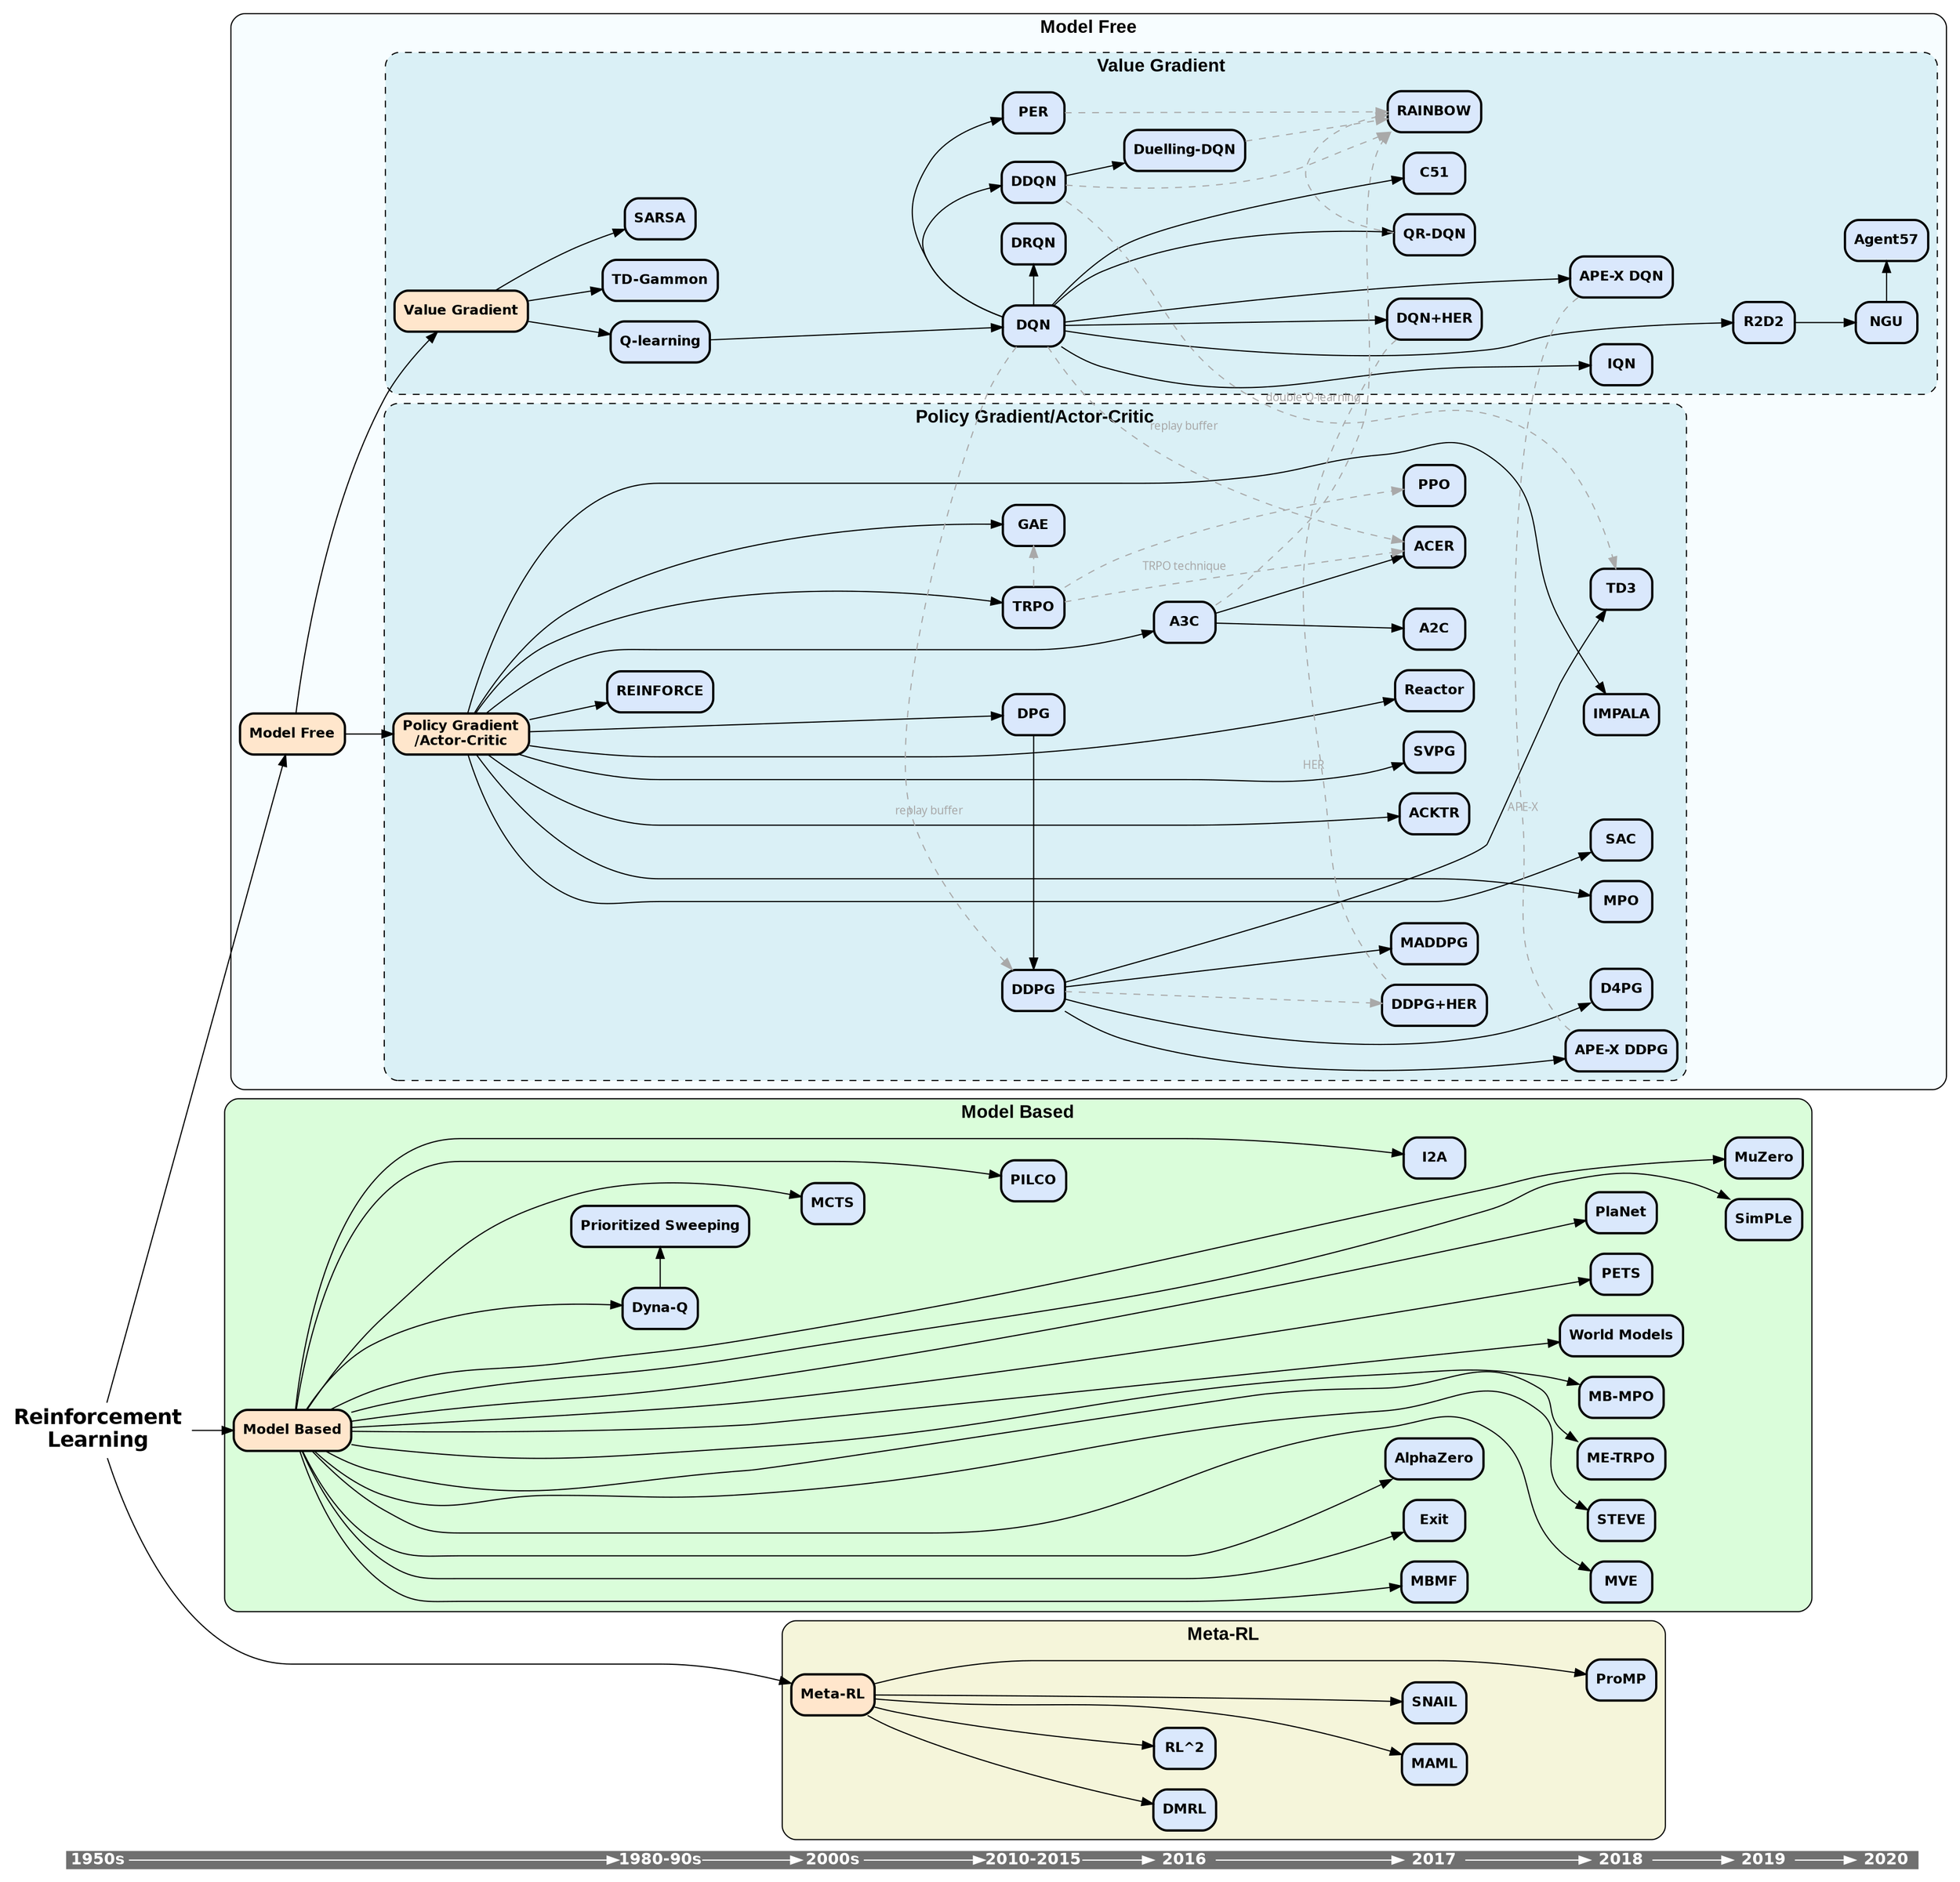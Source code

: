 digraph {
	compound=true
	rankdir=LR
	newrank=true
	subgraph clusterTimeline {
		shape=box
		style="bold,filled"
		fillcolor="#707070"
		color="#707070"
		margin=0
		pad=0
		"1950s" [fontcolor=white fontname="helvetica-bold" fontsize=14 group=timeline height=0.2 margin=0 pad=0 shape=plaintext]
		"1980-90s" [fontcolor=white fontname="helvetica-bold" fontsize=14 group=timeline height=0.2 margin=0 pad=0 shape=plaintext]
		"2000s" [fontcolor=white fontname="helvetica-bold" fontsize=14 group=timeline height=0.2 margin=0 pad=0 shape=plaintext]
		"2010-2015" [fontcolor=white fontname="helvetica-bold" fontsize=14 group=timeline height=0.2 margin=0 pad=0 shape=plaintext]
		2016 [fontcolor=white fontname="helvetica-bold" fontsize=14 group=timeline height=0.2 margin=0 pad=0 shape=plaintext]
		2017 [fontcolor=white fontname="helvetica-bold" fontsize=14 group=timeline height=0.2 margin=0 pad=0 shape=plaintext]
		2018 [fontcolor=white fontname="helvetica-bold" fontsize=14 group=timeline height=0.2 margin=0 pad=0 shape=plaintext]
		2019 [fontcolor=white fontname="helvetica-bold" fontsize=14 group=timeline height=0.2 margin=0 pad=0 shape=plaintext]
		2020 [fontcolor=white fontname="helvetica-bold" fontsize=14 group=timeline height=0.2 margin=0 pad=0 shape=plaintext]
		"1950s" -> "1980-90s" [color=white]
		"1980-90s" -> "2000s" [color=white]
		"2000s" -> "2010-2015" [color=white]
		"2010-2015" -> 2016 [color=white]
		2016 -> 2017 [color=white]
		2017 -> 2018 [color=white]
		2018 -> 2019 [color=white]
		2019 -> 2020 [color=white]
	}
	"Reinforcement\nLearning" [label="Reinforcement\nLearning" URL="https://github.com/bennylp/RL-Taxonomy#ReinforcementLearning" fillcolor="#dae8fc" fontname="helvetica-bold" fontsize=18 shape=plaintext style="" tooltip="Reinforcement learning (RL) is an area of machine learning concerned with how
software agents ought to take actions in an environment in order to maximize
the notion of cumulative reward [from Wikipedia]

"]
	"Model Free" -> "Value Gradient" [fontcolor=black fontname="sans-serif" fontsize=10]
	"Model Free" -> "Policy Gradient\n/Actor-Critic" [fontcolor=black fontname="sans-serif" fontsize=10]
	DQN -> DDPG [label="replay buffer" color=darkgray constraint=false fontcolor=darkgray fontname="sans-serif" fontsize=10 style=dashed]
	DQN -> ACER [label="replay buffer" color=darkgray fontcolor=darkgray fontname="sans-serif" fontsize=10 style=dashed]
	DDQN -> TD3 [label="double Q-learning" color=darkgray fontcolor=darkgray fontname="sans-serif" fontsize=10 style=dashed]
	"DQN+HER" -> "DDPG+HER" [label=HER arrowhead=none color=darkgray constraint=false fontcolor=darkgray fontname="sans-serif" fontsize=10 style=dashed]
	"APE-X DQN" -> "APE-X DDPG" [label="APE-X" arrowhead=none color=darkgray constraint=false fontcolor=darkgray fontname="sans-serif" fontsize=10 style=dashed]
	A3C -> RAINBOW [color=darkgray constraing=false fontcolor=darkgray fontname="sans-serif" fontsize=10 style=dashed]
	subgraph "clusterModel Free" {
		label="Model Free"
		color=black
		fontname="arial black"
		fontsize=16
		fillcolor="#f7fdff" style="rounded,filled"
		"Model Free" [label="Model Free" URL="https://github.com/bennylp/RL-Taxonomy#ModelFree" fillcolor="#ffe6cc" fontname="helvetica-bold" fontsize=12 shape=box style="rounded,bold,filled" tooltip="In model free reinforcement learning, the agent directly tries to predict the
value/policy without having or trying to model the environment

" weight=10]
		subgraph "clusterValue Gradient" {
			label="Value Gradient"
			color=black
			fontname="arial black"
			fontsize=16
			fillcolor="#daf0f6" style="rounded,dashed,filled"
			"Value Gradient" [label="Value Gradient" URL="https://github.com/bennylp/RL-Taxonomy#ValueGradient" fillcolor="#ffe6cc" fontname="helvetica-bold" fontsize=12 shape=box style="rounded,bold,filled" tooltip="The algorithm is learning the value function of each state or state-action.
The policy is implicit, usually by just selecting the best value

"]
			"Value Gradient" -> SARSA [fontcolor=black fontname="sans-serif" fontsize=10 style=solid]
			"Value Gradient" -> "Q-learning" [fontcolor=black fontname="sans-serif" fontsize=10 style=solid]
			"Value Gradient" -> "TD-Gammon" [fontcolor=black fontname="sans-serif" fontsize=10 style=solid]
			SARSA [label=SARSA URL="https://github.com/bennylp/RL-Taxonomy#SARSA" fillcolor="#dae8fc" fontname="helvetica-bold" fontsize=12 shape=box style="rounded,bold,filled" tooltip="SARSA (State-Action-Reward-State-Action) is an on-policy TD control method

(1994)"]
			"Q-learning" [label="Q-learning" URL="https://github.com/bennylp/RL-Taxonomy#Qlearning" fillcolor="#dae8fc" fontname="helvetica-bold" fontsize=12 shape=box style="rounded,bold,filled" tooltip="Q-learning an off-policy TD control method. Unlike SARSA, it doesn't follow
the policy to find the next action but rather chooses most optimal action in a
greedy fashion

(1989)"]
			"Q-learning" -> DQN [fontcolor=black fontname="sans-serif" fontsize=10]
			"TD-Gammon" [label="TD-Gammon" URL="https://github.com/bennylp/RL-Taxonomy#TDGammon" fillcolor="#dae8fc" fontname="helvetica-bold" fontsize=12 shape=box style="rounded,bold,filled" tooltip="TD-Gammon is a model-free reinforcement learning algorithm similar to
Q-learning, and uses a multi-layer perceptron with one hidden layer as the
value function approximator. It learns the game entirely by playing against
itself and achieves superhuman level of play.

(1995)"]
			DQN [label=DQN URL="https://github.com/bennylp/RL-Taxonomy#DQN" fillcolor="#dae8fc" fontname="helvetica-bold" fontsize=12 shape=box style="rounded,bold,filled" tooltip="Deep Q Network (DQN) is Q-Learning with deep neural network as state-action
value estimator and uses a replay buffer to sample experiences from previous
trajectories to make learning more stable.

(2013)"]
			DQN -> DRQN [fontcolor=black fontname="sans-serif" fontsize=10]
			DQN -> DDQN [fontcolor=black fontname="sans-serif" fontsize=10]
			DQN -> PER [fontcolor=black fontname="sans-serif" fontsize=10]
			DQN -> "QR-DQN" [fontcolor=black fontname="sans-serif" fontsize=10]
			DQN -> C51 [fontcolor=black fontname="sans-serif" fontsize=10]
			DQN -> "DQN+HER" [fontcolor=black fontname="sans-serif" fontsize=10]
			DQN -> IQN [fontcolor=black fontname="sans-serif" fontsize=10]
			DQN -> "APE-X DQN" [fontcolor=black fontname="sans-serif" fontsize=10]
			DQN -> R2D2 [fontcolor=black fontname="sans-serif" fontsize=10]
			DRQN [label=DRQN URL="https://github.com/bennylp/RL-Taxonomy#DRQN" fillcolor="#dae8fc" fontname="helvetica-bold" fontsize=12 shape=box style="rounded,bold,filled" tooltip="Deep Recurrent Q-Learning. Adding recurrency to a Deep Q-Network (DQN) by
replacing the first post-convolutional fully-connected layer with a recurrent
LSTM

(2015)"]
			DDQN [label=DDQN URL="https://github.com/bennylp/RL-Taxonomy#DDQN" fillcolor="#dae8fc" fontname="helvetica-bold" fontsize=12 shape=box style="rounded,bold,filled" tooltip="Double DQN adds another neural network, making separate network for policy and
target. The target network is only updated after certain number of
steps/episodes. This makes the learning more stable.

(2015)"]
			DDQN -> "Duelling-DQN" [fontcolor=black fontname="sans-serif" fontsize=10]
			DDQN -> RAINBOW [color=darkgray fontcolor=darkgray fontname="sans-serif" fontsize=10 style=dashed]
			PER [label=PER URL="https://github.com/bennylp/RL-Taxonomy#PER" fillcolor="#dae8fc" fontname="helvetica-bold" fontsize=12 shape=box style="rounded,bold,filled" tooltip="Prioritized Experience Replay (PER) improves data efficiency by replaying
transitions from which there is more to learn more often

(2015)"]
			PER -> RAINBOW [color=darkgray fontcolor=darkgray fontname="sans-serif" fontsize=10 style=dashed]
			"Duelling-DQN" [label="Duelling-DQN" URL="https://github.com/bennylp/RL-Taxonomy#DuellingDQN" fillcolor="#dae8fc" fontname="helvetica-bold" fontsize=12 shape=box style="rounded,bold,filled" tooltip="Duelling DQN represents two separate estimators: one for the state value
function and one for the state-dependent action advantage function. The main
benefit of this factoring is to generalize learning across actions without
imposing any change to the underlying reinforcement learning algorithm.

(2016)"]
			"Duelling-DQN" -> RAINBOW [color=darkgray fontcolor=darkgray fontname="sans-serif" fontsize=10 style=dashed]
			"QR-DQN" [label="QR-DQN" URL="https://github.com/bennylp/RL-Taxonomy#QRDQN" fillcolor="#dae8fc" fontname="helvetica-bold" fontsize=12 shape=box style="rounded,bold,filled" tooltip="Distributional Reinforcement Learning with Quantile Regression (QR-DQN). In
QR-DQN, distribution of values values are used for each state-action pair
instead of a single mean value

(2017)"]
			"QR-DQN" -> RAINBOW [color=darkgray fontcolor=darkgray fontname="sans-serif" fontsize=10 style=dashed]
			C51 [label=C51 URL="https://github.com/bennylp/RL-Taxonomy#C51" fillcolor="#dae8fc" fontname="helvetica-bold" fontsize=12 shape=box style="rounded,bold,filled" tooltip="C51 Algorithm. The core idea of Distributional Bellman is to ask the following
questions. If we can model the Distribution of the total future rewards, why
restrict ourselves to the expected value (i.e. Q function)? There are several
benefits to learning an approximate distribution rather than its approximate
expectation. [source: flyyufelix's blog]

(2017)"]
			RAINBOW [label=RAINBOW URL="https://github.com/bennylp/RL-Taxonomy#RAINBOW" fillcolor="#dae8fc" fontname="helvetica-bold" fontsize=12 shape=box style="rounded,bold,filled" tooltip="Combines six DQN extensions, namely Double Q-Learning, prioritized replay,
dueling networks, multi-step learning, distributional DQN, and noisy DQN into
single model to achieve state of the art performance

(2017)"]
			"DQN+HER" [label="DQN+HER" URL="https://github.com/bennylp/RL-Taxonomy#DQNHER" fillcolor="#dae8fc" fontname="helvetica-bold" fontsize=12 shape=box style="rounded,bold,filled" tooltip="DQN with Hindsight Experience Replay (HER)

(2017)"]
			IQN [label=IQN URL="https://github.com/bennylp/RL-Taxonomy#IQN" fillcolor="#dae8fc" fontname="helvetica-bold" fontsize=12 shape=box style="rounded,bold,filled" tooltip="Implicit Quantile Networks (IQN). From the abstract: In this work, we build on
recent advances in distributional reinforcement learning to give a generally
applicable, flexible, and state-of-the-art distributional variant of DQN. We
achieve this by using quantile regression to approximate the full quantile
function for the state-action return distribution. By reparameterizing a
distribution over the sample space, this yields an implicitly defined return
distribution and gives rise to a large class of risk-sensitive policies. We
demonstrate improved performance on the 57 Atari 2600 games in the ALE, and
use our algorithm's implicitly defined distributions to study the effects of
risk-sensitive policies in Atari games.

(2018)"]
			"APE-X DQN" [label="APE-X DQN" URL="https://github.com/bennylp/RL-Taxonomy#APEXDQN" fillcolor="#dae8fc" fontname="helvetica-bold" fontsize=12 shape=box style="rounded,bold,filled" tooltip="DQN with Distributed Prioritized Experience Replay

(2018)"]
			R2D2 [label=R2D2 URL="https://github.com/bennylp/RL-Taxonomy#R2D2" fillcolor="#dae8fc" fontname="helvetica-bold" fontsize=12 shape=box style="rounded,bold,filled" tooltip="Recurrent Replay Distributed DQN (R2D2). (from the abstract) Building on the
recent successes of distributed training of RL agents, in this paper we
investigate the training of RNN-based RL agents from distributed prioritized
experience replay. We study the effects of parameter lag resulting in
representational drift and recurrent state staleness and empirically derive an
improved training strategy. Using a single network architecture and fixed set
of hyper-parameters, the resulting agent, Recurrent Replay Distributed DQN,
quadruples the previous state of the art on Atari-57, and matches the state of
the art on DMLab-30. It is the first agent to exceed human-level performance
in 52 of the 57 Atari games.

(2019)"]
			R2D2 -> NGU [fontcolor=black fontname="sans-serif" fontsize=10]
			NGU [label=NGU URL="https://github.com/bennylp/RL-Taxonomy#NGU" fillcolor="#dae8fc" fontname="helvetica-bold" fontsize=12 shape=box style="rounded,bold,filled" tooltip="Never Give Up (NGU). (from the abstract) We propose a reinforcement learning
agent to solve hard exploration games by learning a range of directed
exploratory policies. We construct an episodic memory-based intrinsic reward
using k-nearest neighbors over the agent's recent experience to train the
directed exploratory policies, thereby encouraging the agent to repeatedly
revisit all states in its environment. A self-supervised inverse dynamics
model is used to train the embeddings of the nearest neighbour lookup, biasing
the novelty signal towards what the agent can control. We employ the framework
of Universal Value Function Approximators (UVFA) to simultaneously learn many
directed exploration policies with the same neural network, with different
trade-offs between exploration and exploitation. By using the same neural
network for different degrees of exploration/exploitation, transfer is
demonstrated from predominantly exploratory policies yielding effective
exploitative policies. The proposed method can be incorporated to run with
modern distributed RL agents that collect large amounts of experience from
many actors running in parallel on separate environment instances. Our method
doubles the performance of the base agent in all hard exploration in the
Atari-57 suite while maintaining a very high score across the remaining games,
obtaining a median human normalised score of 1344.0%. Notably, the proposed
method is the first algorithm to achieve non-zero rewards (with a mean score
of 8,400) in the game of Pitfall! without using demonstrations or hand-crafted
features.

(2020)"]
			NGU -> Agent57 [fontcolor=black fontname="sans-serif" fontsize=10]
			Agent57 [label=Agent57 URL="https://github.com/bennylp/RL-Taxonomy#Agent57" fillcolor="#dae8fc" fontname="helvetica-bold" fontsize=12 shape=box style="rounded,bold,filled" tooltip="(from the abstract) Atari games have been a long-standing benchmark in the
reinforcement learning (RL) community for the past decade. This benchmark was
proposed to test general competency of RL algorithms. Previous work has
achieved good average performance by doing outstandingly well on many games of
the set, but very poorly in several of the most challenging games. We propose
Agent57, the first deep RL agent that outperforms the standard human benchmark
on all 57 Atari games. To achieve this result, we train a neural network which
parameterizes a family of policies ranging from very exploratory to purely
exploitative. We propose an adaptive mechanism to choose which policy to
prioritize throughout the training process. Additionally, we utilize a novel
parameterization of the architecture that allows for more consistent and
stable learning.

(2020)"]
		}
		subgraph "clusterPolicy Gradient/Actor-Critic" {
			label="Policy Gradient/Actor-Critic"
			color=black
			fontname="arial black"
			fontsize=16
			fillcolor="#daf0f6" style="rounded,dashed,filled"
			"Policy Gradient\n/Actor-Critic" [label="Policy Gradient\n/Actor-Critic" URL="https://github.com/bennylp/RL-Taxonomy#PolicyGradientActorCritic" fillcolor="#ffe6cc" fontname="helvetica-bold" fontsize=12 shape=box style="rounded,bold,filled" tooltip="The algorithm works directly to optimize the policy, with or without value
function. If the value function is learned in addition to the policy, we would
get Actor-Critic algorithm. Most policy gradient algorithms are Actor-Critic.
The Critic updates value function parameters w and depending on the algorithm
it could be action-value Q(a|s;w) or state-value V(s;w). The Actor updates
policy parameters θ, in the direction suggested by the critic, π(a|s;θ). [from
Lilian Weng' blog]

"]
			"Policy Gradient\n/Actor-Critic" -> REINFORCE [fontcolor=black fontname="sans-serif" fontsize=10 style=solid]
			"Policy Gradient\n/Actor-Critic" -> DPG [fontcolor=black fontname="sans-serif" fontsize=10 style=solid]
			"Policy Gradient\n/Actor-Critic" -> TRPO [fontcolor=black fontname="sans-serif" fontsize=10 style=solid]
			"Policy Gradient\n/Actor-Critic" -> GAE [fontcolor=black fontname="sans-serif" fontsize=10 style=solid]
			"Policy Gradient\n/Actor-Critic" -> A3C [fontcolor=black fontname="sans-serif" fontsize=10 style=solid]
			"Policy Gradient\n/Actor-Critic" -> ACKTR [fontcolor=black fontname="sans-serif" fontsize=10 style=solid]
			"Policy Gradient\n/Actor-Critic" -> SVPG [fontcolor=black fontname="sans-serif" fontsize=10 style=solid]
			"Policy Gradient\n/Actor-Critic" -> Reactor [fontcolor=black fontname="sans-serif" fontsize=10 style=solid]
			"Policy Gradient\n/Actor-Critic" -> SAC [fontcolor=black fontname="sans-serif" fontsize=10 style=solid]
			"Policy Gradient\n/Actor-Critic" -> MPO [fontcolor=black fontname="sans-serif" fontsize=10 style=solid]
			"Policy Gradient\n/Actor-Critic" -> IMPALA [fontcolor=black fontname="sans-serif" fontsize=10 style=solid]
			REINFORCE [label=REINFORCE URL="https://github.com/bennylp/RL-Taxonomy#REINFORCE" fillcolor="#dae8fc" fontname="helvetica-bold" fontsize=12 shape=box style="rounded,bold,filled" tooltip="REINFORCE (Monte-Carlo policy gradient) is a pure policy gradient algorithm
that works without a value function. The agent collects a trajectory of one
episode using its current policy, and uses the returns to update the policy
parameter

(1992)"]
			DPG [label=DPG URL="https://github.com/bennylp/RL-Taxonomy#DPG" fillcolor="#dae8fc" fontname="helvetica-bold" fontsize=12 shape=box style="rounded,bold,filled" tooltip="Deterministic Policy Gradient. Abstract: In this paper we consider
deterministic policy gradient algorithms for reinforcement learning with
continuous actions. The deterministic policy gradient has a particularly
appealing form: it is the expected gradient of the action-value function. This
simple form means that the deterministic policy gradient can be estimated much
more efficiently than the usual stochastic policy gradient. To ensure adequate
exploration, we introduce an off-policy actor-critic algorithm that learns a
deterministic target policy from an exploratory behaviour policy. We
demonstrate that deterministic policy gradient algorithms can significantly
outperform their stochastic counterparts in high-dimensional action spaces.

(2014)"]
			DPG -> DDPG [fontcolor=black fontname="sans-serif" fontsize=10]
			DDPG [label=DDPG URL="https://github.com/bennylp/RL-Taxonomy#DDPG" fillcolor="#dae8fc" fontname="helvetica-bold" fontsize=12 shape=box style="rounded,bold,filled" tooltip="Deep Deterministic Policy Gradient (DDPG).

(2015)"]
			DDPG -> "DDPG+HER" [color=darkgray fontcolor=darkgray fontname="sans-serif" fontsize=10 style=dashed]
			DDPG -> MADDPG [fontcolor=black fontname="sans-serif" fontsize=10]
			DDPG -> D4PG [fontcolor=black fontname="sans-serif" fontsize=10]
			DDPG -> "APE-X DDPG" [fontcolor=black fontname="sans-serif" fontsize=10]
			DDPG -> TD3 [fontcolor=black fontname="sans-serif" fontsize=10]
			TRPO [label=TRPO URL="https://github.com/bennylp/RL-Taxonomy#TRPO" fillcolor="#dae8fc" fontname="helvetica-bold" fontsize=12 shape=box style="rounded,bold,filled" tooltip="Trust Region Policy Optimization (TRPO) improves training stability by
enforcing a KL divergence constraint to avoid parameter updates that change
the policy too much at one step.

(2015)"]
			TRPO -> GAE [color=darkgray fontcolor=darkgray fontname="sans-serif" fontsize=10 style=dashed]
			TRPO -> ACER [label="TRPO technique" color=darkgray fontcolor=darkgray fontname="sans-serif" fontsize=10 style=dashed]
			TRPO -> PPO [color=darkgray fontcolor=darkgray fontname="sans-serif" fontsize=10 style=dashed]
			GAE [label=GAE URL="https://github.com/bennylp/RL-Taxonomy#GAE" fillcolor="#dae8fc" fontname="helvetica-bold" fontsize=12 shape=box style="rounded,bold,filled" tooltip="Generalized Advantage Estimation

(2015)"]
			A3C [label=A3C URL="https://github.com/bennylp/RL-Taxonomy#A3C" fillcolor="#dae8fc" fontname="helvetica-bold" fontsize=12 shape=box style="rounded,bold,filled" tooltip="Asynchronous Advantage Actor-Critic (A3C) is a classic policy gradient method
with the special focus on parallel training. In A3C, the critics learn the
state-value function, V(s;w), while multiple actors are trained in parallel
and get synced with global parameters from time to time. Hence, A3C is good
for parallel training by default, i.e. on one machine with multi-core CPU.
[from Lilian Weng' blog]

(2016)"]
			A3C -> A2C [fontcolor=black fontname="sans-serif" fontsize=10]
			A3C -> ACER [fontcolor=black fontname="sans-serif" fontsize=10]
			"DDPG+HER" [label="DDPG+HER" URL="https://github.com/bennylp/RL-Taxonomy#DDPGHER" fillcolor="#dae8fc" fontname="helvetica-bold" fontsize=12 shape=box style="rounded,bold,filled" tooltip="Hindsight Experience Replay (HER)

(2017)"]
			MADDPG [label=MADDPG URL="https://github.com/bennylp/RL-Taxonomy#MADDPG" fillcolor="#dae8fc" fontname="helvetica-bold" fontsize=12 shape=box style="rounded,bold,filled" tooltip="Multi-agent DDPG (MADDPG) extends DDPG to an environment where multiple agents
are coordinating to complete tasks with only local information. In the
viewpoint of one agent, the environment is non-stationary as policies of other
agents are quickly upgraded and remain unknown. MADDPG is an actor-critic
model redesigned particularly for handling such a changing environment and
interactions between agents (from Lilian Weng's blog)

(2017)"]
			A2C [label=A2C URL="https://github.com/bennylp/RL-Taxonomy#A2C" fillcolor="#dae8fc" fontname="helvetica-bold" fontsize=12 shape=box style="rounded,bold,filled" tooltip="A2C is a synchronous, deterministic variant of Asynchronous Advantage Actor
Critic (A3C). It uses multiple workers to avoid the use of a replay buffer.

(2017)"]
			A2C -> ACER [fontcolor=black fontname="sans-serif" fontsize=10 style=invis]
			A2C -> ACKTR [fontcolor=black fontname="sans-serif" fontsize=10 style=invis]
			A2C -> SVPG [fontcolor=black fontname="sans-serif" fontsize=10 style=invis]
			A2C -> IMPALA [fontcolor=black fontname="sans-serif" fontsize=10 style=invis]
			ACER [label=ACER URL="https://github.com/bennylp/RL-Taxonomy#ACER" fillcolor="#dae8fc" fontname="helvetica-bold" fontsize=12 shape=box style="rounded,bold,filled" tooltip="Actor-Critic with Experience Replay (ACER) combines several ideas of previous
algorithms: it uses multiple workers (as A2C), implements a replay buffer (as
in DQN), uses Retrace for Q-value estimation, importance sampling and a trust
region. ACER is A3C's off-policy counterpart. ACER proposes several designs to
overcome the major obstacle to making A3C off policy, that is how to control
the stability of the off-policy estimator. (source: Lilian Weng's blog)

(2017)"]
			ACKTR [label=ACKTR URL="https://github.com/bennylp/RL-Taxonomy#ACKTR" fillcolor="#dae8fc" fontname="helvetica-bold" fontsize=12 shape=box style="rounded,bold,filled" tooltip="Actor Critic using Kronecker-Factored Trust Region (ACKTR) is applying trust
region optimization to deep reinforcement learning using a recently proposed
Kronecker-factored approximation to the curvature.

(2017)"]
			PPO [label=PPO URL="https://github.com/bennylp/RL-Taxonomy#PPO" fillcolor="#dae8fc" fontname="helvetica-bold" fontsize=12 shape=box style="rounded,bold,filled" tooltip="Proximal Policy Optimization (PPO) is similar to TRPO but uses simpler
mechanism while retaining similar performance.

(2017)"]
			PPO -> SAC [fontcolor=black fontname="sans-serif" fontsize=10 style=invis]
			SVPG [label=SVPG URL="https://github.com/bennylp/RL-Taxonomy#SVPG" fillcolor="#dae8fc" fontname="helvetica-bold" fontsize=12 shape=box style="rounded,bold,filled" tooltip="Stein Variational Policy Gradient (SVPG)

(2017)"]
			Reactor [label=Reactor URL="https://github.com/bennylp/RL-Taxonomy#Reactor" fillcolor="#dae8fc" fontname="helvetica-bold" fontsize=12 shape=box style="rounded,bold,filled" tooltip="From the abstract: In this work we present a new agent architecture, called
Reactor, which combines multiple algorithmic and architectural contributions
to produce an agent with higher sample-efficiency than Prioritized Dueling DQN
(Wang et al., 2016) and Categorical DQN (Bellemare et al., 2017), while giving
better run-time performance than A3C (Mnih et al., 2016). Our first
contribution is a new policy evaluation algorithm called Distributional
Retrace, which brings multi-step off-policy updates to the distributional
reinforcement learning setting. The same approach can be used to convert
several classes of multi-step policy evaluation algorithms designed for
expected value evaluation into distributional ones. Next, we introduce the
β-leave-one-out policy gradient algorithm which improves the trade-off between
variance and bias by using action values as a baseline. Our final algorithmic
contribution is a new prioritized replay algorithm for sequences, which
exploits the temporal locality of neighboring observations for more efficient
replay prioritization. Using the Atari 2600 benchmarks, we show that each of
these innovations contribute to both the sample efficiency and final agent
performance. Finally, we demonstrate that Reactor reaches state-of-the-art
performance after 200 million frames and less than a day of training.

(2017)"]
			D4PG [label=D4PG URL="https://github.com/bennylp/RL-Taxonomy#D4PG" fillcolor="#dae8fc" fontname="helvetica-bold" fontsize=12 shape=box style="rounded,bold,filled" tooltip="Distributed Distributional Deep Deterministic Policy Gradient (D4PG) adopts
the very successful distributional perspective on reinforcement learning and
adapts it to the continuous control setting. It combines this within a
distributed framework. It also combines this technique with a number of
additional, simple improvements such as the use of N-step returns and
prioritized experience replay [from the paper's abstract]

(2018)"]
			"APE-X DDPG" [label="APE-X DDPG" URL="https://github.com/bennylp/RL-Taxonomy#APEXDDPG" fillcolor="#dae8fc" fontname="helvetica-bold" fontsize=12 shape=box style="rounded,bold,filled" tooltip="DDPG with Distributed Prioritized Experience Replay

(2018)"]
			SAC [label=SAC URL="https://github.com/bennylp/RL-Taxonomy#SAC" fillcolor="#dae8fc" fontname="helvetica-bold" fontsize=12 shape=box style="rounded,bold,filled" tooltip="Soft Actor Critic (SAC) is an algorithm that optimizes a stochastic policy in
an off-policy way, forming a bridge between stochastic policy optimization and
DDPG-style approaches.

(2018)"]
			TD3 [label=TD3 URL="https://github.com/bennylp/RL-Taxonomy#TD3" fillcolor="#dae8fc" fontname="helvetica-bold" fontsize=12 shape=box style="rounded,bold,filled" tooltip="Twin Delayed DDPG (TD3). TD3 addresses function approximation error in DDPG by
introducing twin Q-value approximation network and less frequent updates

(2018)"]
			MPO [label=MPO URL="https://github.com/bennylp/RL-Taxonomy#MPO" fillcolor="#dae8fc" fontname="helvetica-bold" fontsize=12 shape=box style="rounded,bold,filled" tooltip="Maximum a Posteriori Policy Optimization (MPO) is an RL method that combines
the sample efficiency of off-policy methods with the scalability and
hyperparameter robustness of on-policy methods. It is an EM style method,
which alternates an E-step that re-weights state-action samples with an M step
that updates a deep neural network with supervised training. MPO achieves
state of the art results on many continuous control tasks while using an order
of magnitude fewer samples when compared with PPO

(2018)"]
			IMPALA [label=IMPALA URL="https://github.com/bennylp/RL-Taxonomy#IMPALA" fillcolor="#dae8fc" fontname="helvetica-bold" fontsize=12 shape=box style="rounded,bold,filled" tooltip="Importance Weighted Actor-Learner Architecture (IMPALA)

(2018)"]
		}
	}
	subgraph "clusterModel Based" {
		label="Model Based"
		color=black
		fontname="arial black"
		fontsize=16
		fillcolor="#dafdda" style="rounded,filled"
		"Model Based" [label="Model Based" URL="https://github.com/bennylp/RL-Taxonomy#ModelBased" fillcolor="#ffe6cc" fontname="helvetica-bold" fontsize=12 shape=box style="rounded,bold,filled" tooltip="In model-based reinforcement learning, the agent uses the experience to try to
model the environment, and then uses the model to predict the value/policy

"]
		"Model Based" -> "Dyna-Q" [fontcolor=black fontname="sans-serif" fontsize=10 style=solid]
		"Model Based" -> MCTS [fontcolor=black fontname="sans-serif" fontsize=10 style=solid]
		"Model Based" -> PILCO [fontcolor=black fontname="sans-serif" fontsize=10 style=solid]
		"Model Based" -> I2A [fontcolor=black fontname="sans-serif" fontsize=10 style=solid]
		"Model Based" -> MBMF [fontcolor=black fontname="sans-serif" fontsize=10 style=solid]
		"Model Based" -> Exit [fontcolor=black fontname="sans-serif" fontsize=10 style=solid]
		"Model Based" -> AlphaZero [fontcolor=black fontname="sans-serif" fontsize=10 style=solid]
		"Model Based" -> MVE [fontcolor=black fontname="sans-serif" fontsize=10 style=solid]
		"Model Based" -> STEVE [fontcolor=black fontname="sans-serif" fontsize=10 style=solid]
		"Model Based" -> "ME-TRPO" [fontcolor=black fontname="sans-serif" fontsize=10 style=solid]
		"Model Based" -> "MB-MPO" [fontcolor=black fontname="sans-serif" fontsize=10 style=solid]
		"Model Based" -> "World Models" [fontcolor=black fontname="sans-serif" fontsize=10 style=solid]
		"Model Based" -> PETS [fontcolor=black fontname="sans-serif" fontsize=10 style=solid]
		"Model Based" -> PlaNet [fontcolor=black fontname="sans-serif" fontsize=10 style=solid]
		"Model Based" -> SimPLe [fontcolor=black fontname="sans-serif" fontsize=10 style=solid]
		"Model Based" -> MuZero [fontcolor=black fontname="sans-serif" fontsize=10 style=solid]
		"Dyna-Q" [label="Dyna-Q" URL="https://github.com/bennylp/RL-Taxonomy#DynaQ" fillcolor="#dae8fc" fontname="helvetica-bold" fontsize=12 shape=box style="rounded,bold,filled" tooltip="Dyna-Q uses the experience drawn from real interaction with the environment to
improve the value function/policy (called direct RL, using Q-learning) and the
model of the environment (called model learning). The model is then used to
create experiences (called planning) to improve the value function/policy.

(1990)"]
		"Dyna-Q" -> "Prioritized Sweeping" [fontcolor=black fontname="sans-serif" fontsize=10 style=solid]
		"Prioritized Sweeping" [label="Prioritized Sweeping" URL="https://github.com/bennylp/RL-Taxonomy#PrioritizedSweeping" fillcolor="#dae8fc" fontname="helvetica-bold" fontsize=12 shape=box style="rounded,bold,filled" tooltip="Prioritized Sweeping/Queue-Dyna is similar to Dyna, and it improves Dyna by
updating value based on priority rather than randomly. Values are also
associated with state rather than state-action.

(1993)"]
		MCTS [label=MCTS URL="https://github.com/bennylp/RL-Taxonomy#MCTS" fillcolor="#dae8fc" fontname="helvetica-bold" fontsize=12 shape=box style="rounded,bold,filled" tooltip="Monte Carlo Tree Search (MCTS) selects the next action by performing rollout
algorithm, which estimates action values for a given policy by averaging the
returns of many simulated trajectories that start with each possible action
and then follow the given policy. Unlike Monte Carlo control, the goal of a
rollout algorithm is not to estimate a complete optimal action-value function,
q-star, or a complete action-value function,q-pi, for a given policy pi.
Instead, they produce Monte Carlo estimates of action values only for each
current state, and once an action is selected, this estimation will be
discarded and fresh calculation will be performed on the next state. MCTS
enchances this rollout algorithm by the addition of a means for accumulating
value estimates obtained from the Monte Carlo simulations in order to
successively direct simulations toward more highly-rewarding trajectories.

(2006)"]
		PILCO [label=PILCO URL="https://github.com/bennylp/RL-Taxonomy#PILCO" fillcolor="#dae8fc" fontname="helvetica-bold" fontsize=12 shape=box style="rounded,bold,filled" tooltip="(from the abstract) In this paper, we introduce PILCO, a practical, data-
efficient model-based policy search method. PILCO reduces model bias, one of
the key problems of model-based reinforcement learning, in a principled way.
By learning a probabilistic dynamics model and explicitly incorporating model
uncertainty into long-term planning, PILCO can cope with very little data and
facilitates learning froms cratch in only a few trials. Policy evaluationis
performed in closed form using state-of-the-art approximate inference.
Furthermore, policy gradients are computed analytically for policy
improvement. We report unprecedented learning efficiency on challenging and
high-dimensional control tasks.

(2011)"]
		I2A [label=I2A URL="https://github.com/bennylp/RL-Taxonomy#I2A" fillcolor="#dae8fc" fontname="helvetica-bold" fontsize=12 shape=box style="rounded,bold,filled" tooltip="(from the abstract) We introduce Imagination-Augmented Agents (I2As), a novel
architecture for deep reinforcement learning combining model-free and model-
based aspects. In contrast to most existing model-based reinforcement learning
and planning methods, which prescribe how a model should be used to arrive at
a policy, I2As learn to interpret predictions from a learned environment model
to construct implicit plans in arbitrary ways, by using the predictions as
additional context in deep policy networks. I2As show improved data
efficiency, performance, and robustness to model misspecification compared to
several baselines.

(2017)"]
		MBMF [label=MBMF URL="https://github.com/bennylp/RL-Taxonomy#MBMF" fillcolor="#dae8fc" fontname="helvetica-bold" fontsize=12 shape=box style="rounded,bold,filled" tooltip="(from the abstract) Neural Network Dynamics for Model-Based Deep Reinforcement
Learning with Model-Free Fine-Tuning. We demonstrate that medium-sized neural
network models can in fact be combined with model predictive control (MPC) to
achieve excellent sample complexity in a model-based reinforcement learning
algorithm, producing stable and plausible gaits to accomplish various complex
locomotion tasks. We also propose using deep neural network dynamics models to
initialize a model-free learner, in order to combine the sample efficiency of
model-based approaches with the high task-specific performance of model-free
methods. We empirically demonstrate on MuJoCo locomotion tasks that our pure
model-based approach trained on just random action data can follow arbitrary
trajectories with excellent sample efficiency, and that our hybrid algorithm
can accelerate model-free learning on high-speed benchmark tasks, achieving
sample efficiency gains of 3-5x on swimmer, cheetah, hopper, and ant agents.

(2017)"]
		Exit [label=Exit URL="https://github.com/bennylp/RL-Taxonomy#Exit" fillcolor="#dae8fc" fontname="helvetica-bold" fontsize=12 shape=box style="rounded,bold,filled" tooltip="Expert Iteration (ExIt) is a novel reinforcement learning algorithm which
decomposes the problem into separate planning and generalisation tasks.
Planning new policies is performed by tree search, while a deep neural network
generalises those plans. Subsequently, tree search is improved by using the
neural network policy to guide search, increasing the strength of new plans.
In contrast, standard deep Reinforcement Learning algorithms rely on a neural
network not only to generalise plans, but to discover them too. We show that
ExIt outperforms REINFORCE for training a neural network to play the board
game Hex, and our final tree search agent, trained tabula rasa, defeats MoHex
1.0, the most recent Olympiad Champion player to be publicly released. (from
the abstract)

(2017)"]
		AlphaZero [label=AlphaZero URL="https://github.com/bennylp/RL-Taxonomy#AlphaZero" fillcolor="#dae8fc" fontname="helvetica-bold" fontsize=12 shape=box style="rounded,bold,filled" tooltip="AlphaZero generalises tabula rasa reinforcement learning from games of self-
play approach. Starting from random play, and given no domain knowledge except
the game rules, AlphaZero achieved within 24 hours a superhuman level of play
in the games of chess and shogi (Japanese chess) as well as Go, and
convincingly defeated a world-champion program in each case. (from the
abstract)

(2017)"]
		MVE [label=MVE URL="https://github.com/bennylp/RL-Taxonomy#MVE" fillcolor="#dae8fc" fontname="helvetica-bold" fontsize=12 shape=box style="rounded,bold,filled" tooltip="(from the abstract) Recent model-free reinforcement learning algorithms have
proposed incorporating learned dynamics models as a source of additional data
with the intention of reducing sample complexity. Such methods hold the
promise of incorporating imagined data coupled with a notion of model
uncertainty to accelerate the learning of continuous control tasks.
Unfortunately, they rely on heuristics that limit usage of the dynamics model.
We present model-based value expansion, which controls for uncertainty in the
model by only allowing imagination to fixed depth. By enabling wider use of
learned dynamics models within a model-free reinforcement learning algorithm,
we improve value estimation, which, in turn, reduces the sample complexity of
learning.

(2018)"]
		STEVE [label=STEVE URL="https://github.com/bennylp/RL-Taxonomy#STEVE" fillcolor="#dae8fc" fontname="helvetica-bold" fontsize=12 shape=box style="rounded,bold,filled" tooltip="(from the abstract) Integrating model-free and model-based approaches in
reinforcement learning has the potential to achieve the high performance of
model-free algorithms with low sample complexity. However, this is difficult
because an imperfect dynamics model can degrade the performance of the
learning algorithm, and in sufficiently complex environments, the dynamics
model will almost always be imperfect. As a result, a key challenge is to
combine model-based approaches with model-free learning in such a way that
errors in the model do not degrade performance. We propose stochastic ensemble
value expansion (STEVE), a novel model-based technique that addresses this
issue. By dynamically interpolating between model rollouts of various horizon
lengths for each individual example, STEVE ensures that the model is only
utilized when doing so does not introduce significant errors. Our approach
outperforms model-free baselines on challenging continuous control benchmarks
with an order-of-magnitude increase in sample efficiency, and in contrast to
previous model-based approaches, performance does not degrade in complex
environments.

(2018)"]
		"ME-TRPO" [label="ME-TRPO" URL="https://github.com/bennylp/RL-Taxonomy#METRPO" fillcolor="#dae8fc" fontname="helvetica-bold" fontsize=12 shape=box style="rounded,bold,filled" tooltip="(from the abstract) Model-free reinforcement learning (RL) methods are
succeeding in a growing number of tasks, aided by recent advances in deep
learning. However, they tend to suffer from high sample complexity, which
hinders their use in real-world domains. Alternatively, model-based
reinforcement learning promises to reduce sample complexity, but tends to
require careful tuning and to date have succeeded mainly in restrictive
domains where simple models are sufficient for learning. In this paper, we
analyze the behavior of vanilla model-based reinforcement learning methods
when deep neural networks are used to learn both the model and the policy, and
show that the learned policy tends to exploit regions where insufficient data
is available for the model to be learned, causing instability in training. To
overcome this issue, we propose to use an ensemble of models to maintain the
model uncertainty and regularize the learning process. We further show that
the use of likelihood ratio derivatives yields much more stable learning than
backpropagation through time. Altogether, our approach Model-Ensemble Trust-
Region Policy Optimization (ME-TRPO) significantly reduces the sample
complexity compared to model-free deep RL methods on challenging continuous
control benchmark tasks.

(2018)"]
		"MB-MPO" [label="MB-MPO" URL="https://github.com/bennylp/RL-Taxonomy#MBMPO" fillcolor="#dae8fc" fontname="helvetica-bold" fontsize=12 shape=box style="rounded,bold,filled" tooltip="(from the abstract) Model-based reinforcement learning approaches carry the
promise of being data efficient. However, due to challenges in learning
dynamics models that sufficiently match the real-world dynamics, they struggle
to achieve the same asymptotic performance as model-free methods. We propose
Model-Based Meta-Policy-Optimization (MB-MPO), an approach that foregoes the
strong reliance on accurate learned dynamics models. Using an ensemble of
learned dynamic models, MB-MPO meta-learns a policy that can quickly adapt to
any model in the ensemble with one policy gradient step. This steers the meta-
policy towards internalizing consistent dynamics predictions among the
ensemble while shifting the burden of behaving optimally w.r.t. the model
discrepancies towards the adaptation step. Our experiments show that MB-MPO is
more robust to model imperfections than previous model-based approaches.
Finally, we demonstrate that our approach is able to match the asymptotic
performance of model-free methods while requiring significantly less
experience.

(2018)"]
		"World Models" [label="World Models" URL="https://github.com/bennylp/RL-Taxonomy#WorldModels" fillcolor="#dae8fc" fontname="helvetica-bold" fontsize=12 shape=box style="rounded,bold,filled" tooltip="(from the abstract) A generative recurrent neural network is quickly trained
in an unsupervised manner to model popular reinforcement learning environments
through compressed spatio-temporal representations. The world model's
extracted features are fed into compact and simple policies trained by
evolution, achieving state of the art results in various environments. We also
train our agent entirely inside of an environment generated by its own
internal world model, and transfer this policy back into the actual
environment.

(2018)"]
		PETS [label=PETS URL="https://github.com/bennylp/RL-Taxonomy#PETS" fillcolor="#dae8fc" fontname="helvetica-bold" fontsize=12 shape=box style="rounded,bold,filled" tooltip="(from the abstract) Model-based reinforcement learning (RL) algorithms can
attain excellent sample efficiency, but often lag behind the best model-free
algorithms in terms of asymptotic performance. This is especially true with
high-capacity parametric function approximators, such as deep networks. In
this paper, we study how to bridge this gap, by employing uncertainty-aware
dynamics models. We propose a new algorithm called probabilistic ensembles
with trajectory sampling (PETS) that combines uncertainty-aware deep network
dynamics models with sampling-based uncertainty propagation. Our comparison to
state-of-the-art model-based and model-free deep RL algorithms shows that our
approach matches the asymptotic performance of model-free algorithms on
several challenging benchmark tasks, while requiring significantly fewer
samples (e.g., 8 and 125 times fewer samples than Soft Actor Critic and
Proximal Policy Optimization respectively on the half-cheetah task).

(2018)"]
		PlaNet [label=PlaNet URL="https://github.com/bennylp/RL-Taxonomy#PlaNet" fillcolor="#dae8fc" fontname="helvetica-bold" fontsize=12 shape=box style="rounded,bold,filled" tooltip="(from the abstract) We propose the Deep Planning Network (PlaNet), a purely
model-based agent that learns the environment dynamics from images and chooses
actions through fast online planning in latent space. To achieve high
performance, the dynamics model must accurately predict the rewards ahead for
multiple time steps. We approach this using a latent dynamics model with both
deterministic and stochastic transition components. Moreover, we propose a
multi-step variational inference objective that we name latent overshooting.
Using only pixel observations, our agent solves continuous control tasks with
contact dynamics, partial observability, and sparse rewards, which exceed the
difficulty of tasks that were previously solved by planning with learned
models. PlaNet uses substantially fewer episodes and reaches final performance
close to and sometimes higher than strong model-free algorithms.

(2018)"]
		SimPLe [label=SimPLe URL="https://github.com/bennylp/RL-Taxonomy#SimPLe" fillcolor="#dae8fc" fontname="helvetica-bold" fontsize=12 shape=box style="rounded,bold,filled" tooltip="Simulated Policy Learning (SimPLe) is a complete model-based deep RL algorithm
based on video prediction models and present a comparison of several model
architectures, including a novel architecture that yields the best results in
our setting. Our experiments evaluate SimPLe on a range of Atari games in low
data regime of 100k interactions between the agent and the environment, which
corresponds to two hours of real-time play. In most games SimPLe outperforms
state-of-the-art model-free algorithms, in some games by over an order of
magnitude. (from the abstract)

(2019)"]
		MuZero [label=MuZero URL="https://github.com/bennylp/RL-Taxonomy#MuZero" fillcolor="#dae8fc" fontname="helvetica-bold" fontsize=12 shape=box style="rounded,bold,filled" tooltip="(from the abstract) Constructing agents with planning capabilities has long
been one of the main challenges in the pursuit of artificial intelligence.
Tree-based planning methods have enjoyed huge success in challenging domains,
such as chess and Go, where a perfect simulator is available. However, in
real-world problems the dynamics governing the environment are often complex
and unknown. In this work we present the MuZero algorithm which, by combining
a tree-based search with a learned model, achieves superhuman performance in a
range of challenging and visually complex domains, without any knowledge of
their underlying dynamics. MuZero learns a model that, when applied
iteratively, predicts the quantities most directly relevant to planning: the
reward, the action-selection policy, and the value function. When evaluated on
57 different Atari games - the canonical video game environment for testing AI
techniques, in which model-based planning approaches have historically
struggled - our new algorithm achieved a new state of the art. When evaluated
on Go, chess and shogi, without any knowledge of the game rules, MuZero
matched the superhuman performance of the AlphaZero algorithm that was
supplied with the game rules.

(2019)"]
	}
	subgraph "clusterMeta-RL" {
		label="Meta-RL"
		color=black
		fontname="arial black"
		fontsize=16
		fillcolor="#f5f5da" style="rounded,filled"
		"Meta-RL" [label="Meta-RL" URL="https://github.com/bennylp/RL-Taxonomy#MetaRL" fillcolor="#ffe6cc" fontname="helvetica-bold" fontsize=12 shape=box style="rounded,bold,filled" tooltip="In meta reinforcement learning, the agent is trained over distribution of
tasks, and with the knowledge it tries to solve new unseen but related task.

(2001)"]
		"Meta-RL" -> DMRL [fontcolor=black fontname="sans-serif" fontsize=10 style=solid]
		"Meta-RL" -> "RL^2" [fontcolor=black fontname="sans-serif" fontsize=10 style=solid]
		"Meta-RL" -> MAML [fontcolor=black fontname="sans-serif" fontsize=10 style=solid]
		"Meta-RL" -> SNAIL [fontcolor=black fontname="sans-serif" fontsize=10 style=solid]
		"Meta-RL" -> ProMP [fontcolor=black fontname="sans-serif" fontsize=10 style=solid]
		DMRL [label=DMRL URL="https://github.com/bennylp/RL-Taxonomy#DMRL" fillcolor="#dae8fc" fontname="helvetica-bold" fontsize=12 shape=box style="rounded,bold,filled" tooltip="Deep Meta RL. (from the abstract) In recent years deep reinforcement learning
(RL) systems have attained superhuman performance in a number of challenging
task domains. However, a major limitation of such applications is their demand
for massive amounts of training data. A critical present objective is thus to
develop deep RL methods that can adapt rapidly to new tasks. In the present
work we introduce a novel approach to this challenge, which we refer to as
deep meta-reinforcement learning. Previous work has shown that recurrent
networks can support meta-learning in a fully supervised context. We extend
this approach to the RL setting. What emerges is a system that is trained
using one RL algorithm, but whose recurrent dynamics implement a second, quite
separate RL procedure. This second, learned RL algorithm can differ from the
original one in arbitrary ways. Importantly, because it is learned, it is
configured to exploit structure in the training domain. We unpack these points
in a series of seven proof-of-concept experiments, each of which examines a
key aspect of deep meta-RL. We consider prospects for extending and scaling up
the approach, and also point out some potentially important implications for
neuroscience.

(2016)"]
		"RL^2" [label="RL^2" URL="https://github.com/bennylp/RL-Taxonomy#RL2" fillcolor="#dae8fc" fontname="helvetica-bold" fontsize=12 shape=box style="rounded,bold,filled" tooltip="(from the abstract) Deep reinforcement learning (deep RL) has been successful
in learning sophisticated behaviors automatically; however, the learning
process requires a huge number of trials. In contrast, animals can learn new
tasks in just a few trials, benefiting from their prior knowledge about the
world. This paper seeks to bridge this gap. Rather than designing a \"fast\"
reinforcement learning algorithm, we propose to represent it as a recurrent
neural network (RNN) and learn it from data. In our proposed method, RL2, the
algorithm is encoded in the weights of the RNN, which are learned slowly
through a general-purpose (\"slow\") RL algorithm. The RNN receives all
information a typical RL algorithm would receive, including observations,
actions, rewards, and termination flags; and it retains its state across
episodes in a given Markov Decision Process (MDP). The activations of the RNN
store the state of the \"fast\" RL algorithm on the current (previously unseen)
MDP. We evaluate RL2 experimentally on both small-scale and large-scale
problems. On the small-scale side, we train it to solve randomly generated
multi-arm bandit problems and finite MDPs. After RL2 is trained, its
performance on new MDPs is close to human-designed algorithms with optimality
guarantees. On the large-scale side, we test RL2 on a vision-based navigation
task and show that it scales up to high-dimensional problems.

(2016)"]
		MAML [label=MAML URL="https://github.com/bennylp/RL-Taxonomy#MAML" fillcolor="#dae8fc" fontname="helvetica-bold" fontsize=12 shape=box style="rounded,bold,filled" tooltip="(from the abstract) We propose an algorithm for meta-learning that is model-
agnostic, in the sense that it is compatible with any model trained with
gradient descent and applicable to a variety of different learning problems,
including classification, regression, and reinforcement learning. The goal of
meta-learning is to train a model on a variety of learning tasks, such that it
can solve new learning tasks using only a small number of training samples. In
our approach, the parameters of the model are explicitly trained such that a
small number of gradient steps with a small amount of training data from a new
task will produce good generalization performance on that task. In effect, our
method trains the model to be easy to fine-tune. We demonstrate that this
approach leads to state-of-the-art performance on two few-shot image
classification benchmarks, produces good results on few-shot regression, and
accelerates fine-tuning for policy gradient reinforcement learning with neural
network policies.

(2017)"]
		SNAIL [label=SNAIL URL="https://github.com/bennylp/RL-Taxonomy#SNAIL" fillcolor="#dae8fc" fontname="helvetica-bold" fontsize=12 shape=box style="rounded,bold,filled" tooltip="(from the abstract) Deep neural networks excel in regimes with large amounts
of data, but tend to struggle when data is scarce or when they need to adapt
quickly to changes in the task. In response, recent work in meta-learning
proposes training a meta-learner on a distribution of similar tasks, in the
hopes of generalization to novel but related tasks by learning a high-level
strategy that captures the essence of the problem it is asked to solve.
However, many recent meta-learning approaches are extensively hand-designed,
either using architectures specialized to a particular application, or hard-
coding algorithmic components that constrain how the meta-learner solves the
task. We propose a class of simple and generic meta-learner architectures that
use a novel combination of temporal convolutions and soft attention; the
former to aggregate information from past experience and the latter to
pinpoint specific pieces of information. In the most extensive set of meta-
learning experiments to date, we evaluate the resulting Simple Neural
AttentIve Learner (or SNAIL) on several heavily-benchmarked tasks. On all
tasks, in both supervised and reinforcement learning, SNAIL attains state-of-
the-art performance by significant margins.

(2017)"]
		ProMP [label=ProMP URL="https://github.com/bennylp/RL-Taxonomy#ProMP" fillcolor="#dae8fc" fontname="helvetica-bold" fontsize=12 shape=box style="rounded,bold,filled" tooltip="ProMP: Proximal Meta-Policy Search (from the abstract) Credit assignment in
Meta-reinforcement learning (Meta-RL) is still poorly understood. Existing
methods either neglect credit assignment to pre-adaptation behavior or
implement it naively. This leads to poor sample-efficiency during meta-
training as well as ineffective task identification strategies. This paper
provides a theoretical analysis of credit assignment in gradient-based Meta-
RL. Building on the gained insights we develop a novel meta-learning algorithm
that overcomes both the issue of poor credit assignment and previous
difficulties in estimating meta-policy gradients. By controlling the
statistical distance of both pre-adaptation and adapted policies during meta-
policy search, the proposed algorithm endows efficient and stable meta-
learning. Our approach leads to superior pre-adaptation policy behavior and
consistently outperforms previous Meta-RL algorithms in sample-efficiency,
wall-clock time, and asymptotic performance.

(2018)"]
	}
	"Reinforcement\nLearning" -> "Model Free" [fontcolor=black fontname="sans-serif" fontsize=10]
	"Reinforcement\nLearning" -> "Model Based" [fontcolor=black fontname="sans-serif" fontsize=10]
	"Reinforcement\nLearning" -> "Meta-RL" [fontcolor=black fontname="sans-serif" fontsize=10]
	{
		rank=same
		"1980-90s"
		SARSA
		"Q-learning"
		"TD-Gammon"
		REINFORCE
		"Dyna-Q"
		"Prioritized Sweeping"
	}
	{
		rank=same
		"2000s"
		MCTS
		"Meta-RL"
	}
	{
		rank=same
		"2010-2015"
		DQN
		DRQN
		DDQN
		PER
		DPG
		DDPG
		TRPO
		GAE
		PILCO
	}
	{
		rank=same
		2016
		"Duelling-DQN"
		A3C
		DMRL
		"RL^2"
	}
	{
		rank=same
		2017
		"QR-DQN"
		C51
		RAINBOW
		"DQN+HER"
		"DDPG+HER"
		MADDPG
		A2C
		ACER
		ACKTR
		PPO
		SVPG
		Reactor
		I2A
		MBMF
		Exit
		AlphaZero
		MAML
		SNAIL
	}
	{
		rank=same
		2018
		IQN
		"APE-X DQN"
		D4PG
		"APE-X DDPG"
		SAC
		TD3
		MPO
		IMPALA
		MVE
		STEVE
		"ME-TRPO"
		"MB-MPO"
		"World Models"
		PETS
		PlaNet
		ProMP
	}
	{
		rank=same
		2019
		R2D2
		SimPLe
		MuZero
	}
	{
		rank=same
		2020
		NGU
		Agent57
	}
	{
		rank=same
		"1950s"
		"Reinforcement\nLearning"
	}
	{
		rank=same
		"Model Free"
		"Model Based"
	}
	{
		rank=same
		"Value Gradient"
		"Policy Gradient\n/Actor-Critic"
	}
}
